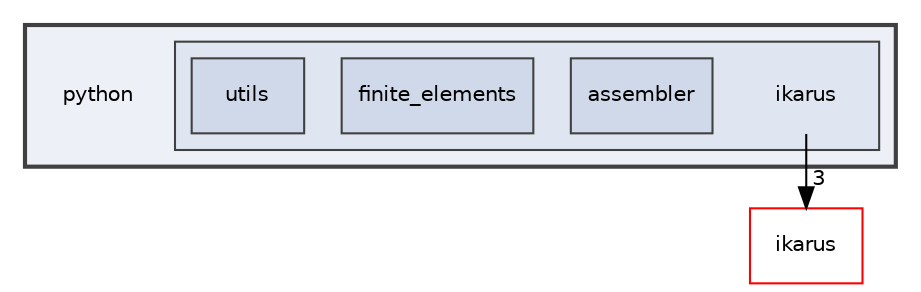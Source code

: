digraph "python"
{
 // LATEX_PDF_SIZE
  edge [fontname="Helvetica",fontsize="10",labelfontname="Helvetica",labelfontsize="10"];
  node [fontname="Helvetica",fontsize="10",shape=record];
  compound=true
  subgraph clusterdir_7837fde3ab9c1fb2fc5be7b717af8d79 {
    graph [ bgcolor="#edf0f7", pencolor="grey25", style="filled,bold,", label="", fontname="Helvetica", fontsize="10", URL="dir_7837fde3ab9c1fb2fc5be7b717af8d79.html"]
    dir_7837fde3ab9c1fb2fc5be7b717af8d79 [shape=plaintext, label="python"];
  subgraph clusterdir_73badfddb58208682f2caf3b249febfe {
    graph [ bgcolor="#dfe5f1", pencolor="grey25", style="filled,", label="", fontname="Helvetica", fontsize="10", URL="dir_73badfddb58208682f2caf3b249febfe.html"]
    dir_73badfddb58208682f2caf3b249febfe [shape=plaintext, label="ikarus"];
  dir_ce77774bb77a77a8921d47dc6ef9535b [shape=box, label="assembler", style="filled,", fillcolor="#d0d9ea", color="grey25", URL="dir_ce77774bb77a77a8921d47dc6ef9535b.html"];
  dir_2c5a1e15fafdf1e3d4a509c62c23a920 [shape=box, label="finite_elements", style="filled,", fillcolor="#d0d9ea", color="grey25", URL="dir_2c5a1e15fafdf1e3d4a509c62c23a920.html"];
  dir_86832cf5e78640a96768d75c38062b36 [shape=box, label="utils", style="filled,", fillcolor="#d0d9ea", color="grey25", URL="dir_86832cf5e78640a96768d75c38062b36.html"];
  }
  }
  dir_5bec9ec6c6b8ab3f2f9d60d2ff21ed81 [shape=box, label="ikarus", style="", fillcolor="#edf0f7", color="red", URL="dir_5bec9ec6c6b8ab3f2f9d60d2ff21ed81.html"];
  dir_73badfddb58208682f2caf3b249febfe->dir_5bec9ec6c6b8ab3f2f9d60d2ff21ed81 [headlabel="3", labeldistance=1.5 headhref="dir_000014_000013.html"];
}
